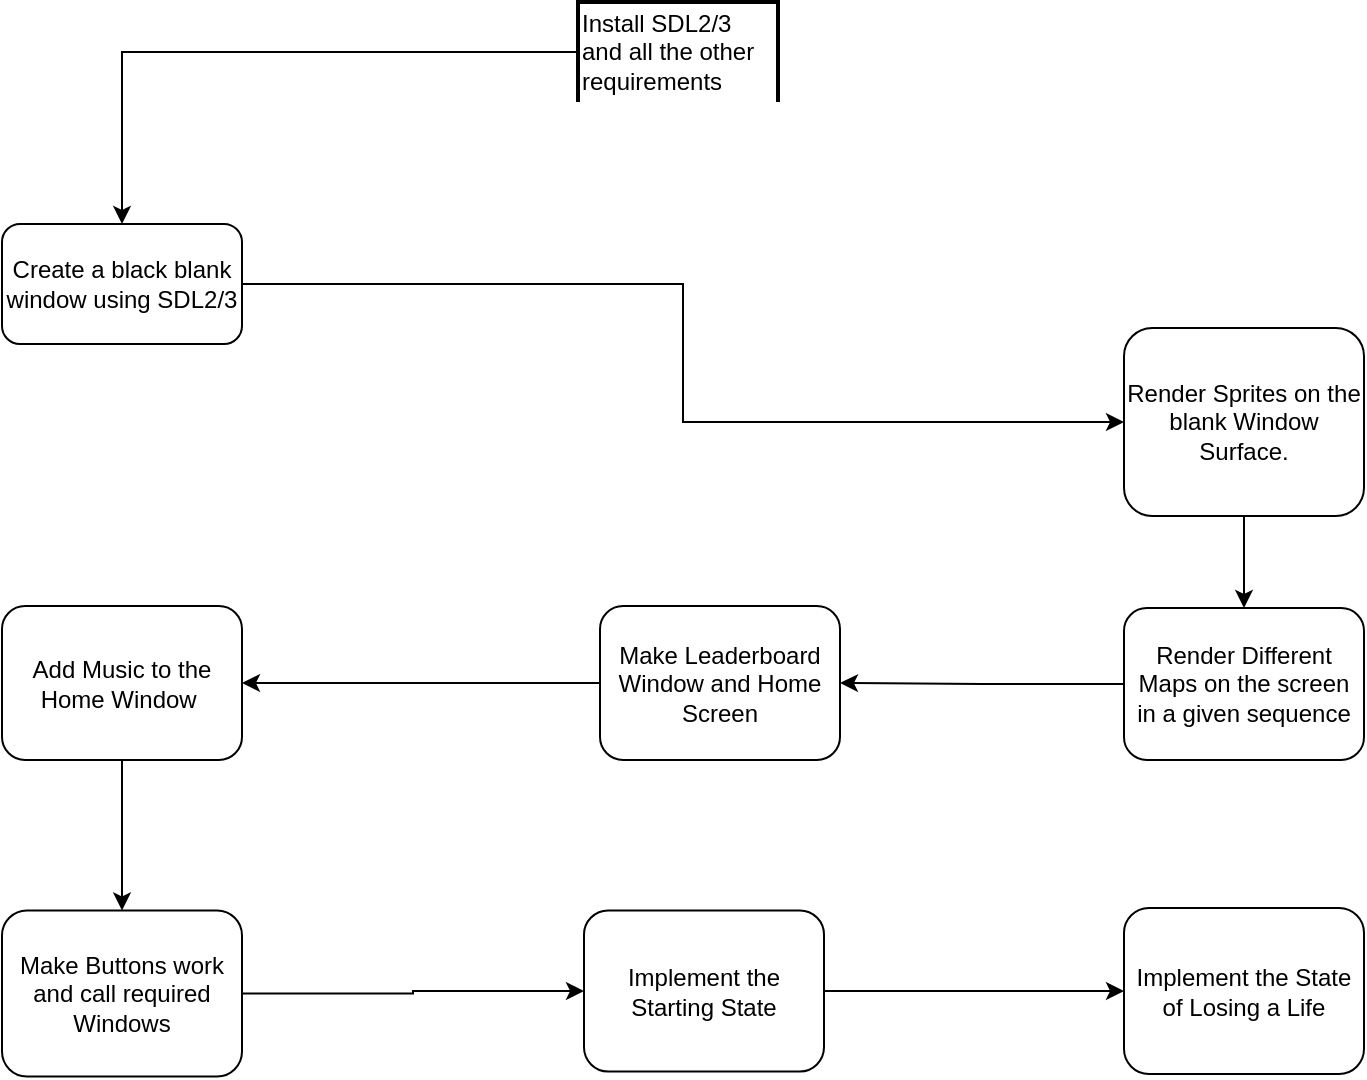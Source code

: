 <mxfile version="24.2.7" type="device">
  <diagram name="Page-1" id="lrdB1iuxdXcdGJtR5UVX">
    <mxGraphModel dx="1434" dy="907" grid="0" gridSize="10" guides="1" tooltips="1" connect="1" arrows="1" fold="1" page="1" pageScale="1" pageWidth="827" pageHeight="1169" math="0" shadow="0">
      <root>
        <mxCell id="0" />
        <mxCell id="1" parent="0" />
        <mxCell id="4vN1ThpySCREyVZ0piTW-8" style="edgeStyle=orthogonalEdgeStyle;rounded=0;orthogonalLoop=1;jettySize=auto;html=1;exitX=0.5;exitY=1;exitDx=0;exitDy=0;exitPerimeter=0;entryX=0.5;entryY=0;entryDx=0;entryDy=0;" edge="1" parent="1" source="4vN1ThpySCREyVZ0piTW-3" target="4vN1ThpySCREyVZ0piTW-6">
          <mxGeometry relative="1" as="geometry" />
        </mxCell>
        <mxCell id="4vN1ThpySCREyVZ0piTW-3" value="Install SDL2/3&lt;div&gt;and all the other&lt;br&gt;&lt;/div&gt;&lt;div&gt;requirements&lt;/div&gt;" style="strokeWidth=2;html=1;shape=mxgraph.flowchart.annotation_1;align=left;pointerEvents=1;direction=south;" vertex="1" parent="1">
          <mxGeometry x="343" y="59" width="100" height="50" as="geometry" />
        </mxCell>
        <mxCell id="4vN1ThpySCREyVZ0piTW-9" style="edgeStyle=orthogonalEdgeStyle;rounded=0;orthogonalLoop=1;jettySize=auto;html=1;exitX=1;exitY=0.5;exitDx=0;exitDy=0;entryX=0;entryY=0.5;entryDx=0;entryDy=0;" edge="1" parent="1" source="4vN1ThpySCREyVZ0piTW-6" target="4vN1ThpySCREyVZ0piTW-7">
          <mxGeometry relative="1" as="geometry" />
        </mxCell>
        <mxCell id="4vN1ThpySCREyVZ0piTW-6" value="Create a black blank window using SDL2/3" style="rounded=1;whiteSpace=wrap;html=1;" vertex="1" parent="1">
          <mxGeometry x="55" y="170" width="120" height="60" as="geometry" />
        </mxCell>
        <mxCell id="4vN1ThpySCREyVZ0piTW-15" style="edgeStyle=orthogonalEdgeStyle;rounded=0;orthogonalLoop=1;jettySize=auto;html=1;entryX=0.5;entryY=0;entryDx=0;entryDy=0;" edge="1" parent="1" source="4vN1ThpySCREyVZ0piTW-7" target="4vN1ThpySCREyVZ0piTW-10">
          <mxGeometry relative="1" as="geometry" />
        </mxCell>
        <mxCell id="4vN1ThpySCREyVZ0piTW-7" value="Render Sprites on the blank Window Surface." style="rounded=1;whiteSpace=wrap;html=1;" vertex="1" parent="1">
          <mxGeometry x="616" y="222" width="120" height="94" as="geometry" />
        </mxCell>
        <mxCell id="4vN1ThpySCREyVZ0piTW-17" style="edgeStyle=orthogonalEdgeStyle;rounded=0;orthogonalLoop=1;jettySize=auto;html=1;entryX=1;entryY=0.5;entryDx=0;entryDy=0;" edge="1" parent="1" source="4vN1ThpySCREyVZ0piTW-10" target="4vN1ThpySCREyVZ0piTW-16">
          <mxGeometry relative="1" as="geometry" />
        </mxCell>
        <mxCell id="4vN1ThpySCREyVZ0piTW-10" value="Render Different Maps on the screen in a given sequence" style="rounded=1;whiteSpace=wrap;html=1;" vertex="1" parent="1">
          <mxGeometry x="616" y="362" width="120" height="76" as="geometry" />
        </mxCell>
        <mxCell id="4vN1ThpySCREyVZ0piTW-12" style="edgeStyle=orthogonalEdgeStyle;rounded=0;orthogonalLoop=1;jettySize=auto;html=1;exitX=0.5;exitY=1;exitDx=0;exitDy=0;" edge="1" parent="1" source="4vN1ThpySCREyVZ0piTW-7" target="4vN1ThpySCREyVZ0piTW-7">
          <mxGeometry relative="1" as="geometry" />
        </mxCell>
        <mxCell id="4vN1ThpySCREyVZ0piTW-20" style="edgeStyle=orthogonalEdgeStyle;rounded=0;orthogonalLoop=1;jettySize=auto;html=1;entryX=1;entryY=0.5;entryDx=0;entryDy=0;" edge="1" parent="1" source="4vN1ThpySCREyVZ0piTW-16" target="4vN1ThpySCREyVZ0piTW-18">
          <mxGeometry relative="1" as="geometry" />
        </mxCell>
        <mxCell id="4vN1ThpySCREyVZ0piTW-16" value="Make Leaderboard Window and Home Screen" style="rounded=1;whiteSpace=wrap;html=1;" vertex="1" parent="1">
          <mxGeometry x="354" y="361" width="120" height="77" as="geometry" />
        </mxCell>
        <mxCell id="4vN1ThpySCREyVZ0piTW-22" style="edgeStyle=orthogonalEdgeStyle;rounded=0;orthogonalLoop=1;jettySize=auto;html=1;entryX=0.5;entryY=0;entryDx=0;entryDy=0;" edge="1" parent="1" source="4vN1ThpySCREyVZ0piTW-18" target="4vN1ThpySCREyVZ0piTW-21">
          <mxGeometry relative="1" as="geometry" />
        </mxCell>
        <mxCell id="4vN1ThpySCREyVZ0piTW-18" value="Add Music to the Home Window&amp;nbsp;" style="rounded=1;whiteSpace=wrap;html=1;" vertex="1" parent="1">
          <mxGeometry x="55" y="361" width="120" height="77" as="geometry" />
        </mxCell>
        <mxCell id="4vN1ThpySCREyVZ0piTW-26" style="edgeStyle=orthogonalEdgeStyle;rounded=0;orthogonalLoop=1;jettySize=auto;html=1;entryX=0;entryY=0.5;entryDx=0;entryDy=0;" edge="1" parent="1" source="4vN1ThpySCREyVZ0piTW-21" target="4vN1ThpySCREyVZ0piTW-23">
          <mxGeometry relative="1" as="geometry" />
        </mxCell>
        <mxCell id="4vN1ThpySCREyVZ0piTW-21" value="Make Buttons work and call required Windows" style="rounded=1;whiteSpace=wrap;html=1;" vertex="1" parent="1">
          <mxGeometry x="55" y="513.25" width="120" height="83" as="geometry" />
        </mxCell>
        <mxCell id="4vN1ThpySCREyVZ0piTW-27" style="edgeStyle=orthogonalEdgeStyle;rounded=0;orthogonalLoop=1;jettySize=auto;html=1;" edge="1" parent="1" source="4vN1ThpySCREyVZ0piTW-23" target="4vN1ThpySCREyVZ0piTW-24">
          <mxGeometry relative="1" as="geometry" />
        </mxCell>
        <mxCell id="4vN1ThpySCREyVZ0piTW-23" value="Implement the Starting State" style="rounded=1;whiteSpace=wrap;html=1;" vertex="1" parent="1">
          <mxGeometry x="346" y="513.25" width="120" height="80.5" as="geometry" />
        </mxCell>
        <mxCell id="4vN1ThpySCREyVZ0piTW-24" value="Implement the State of Losing a Life" style="rounded=1;whiteSpace=wrap;html=1;" vertex="1" parent="1">
          <mxGeometry x="616" y="512" width="120" height="83" as="geometry" />
        </mxCell>
      </root>
    </mxGraphModel>
  </diagram>
</mxfile>
